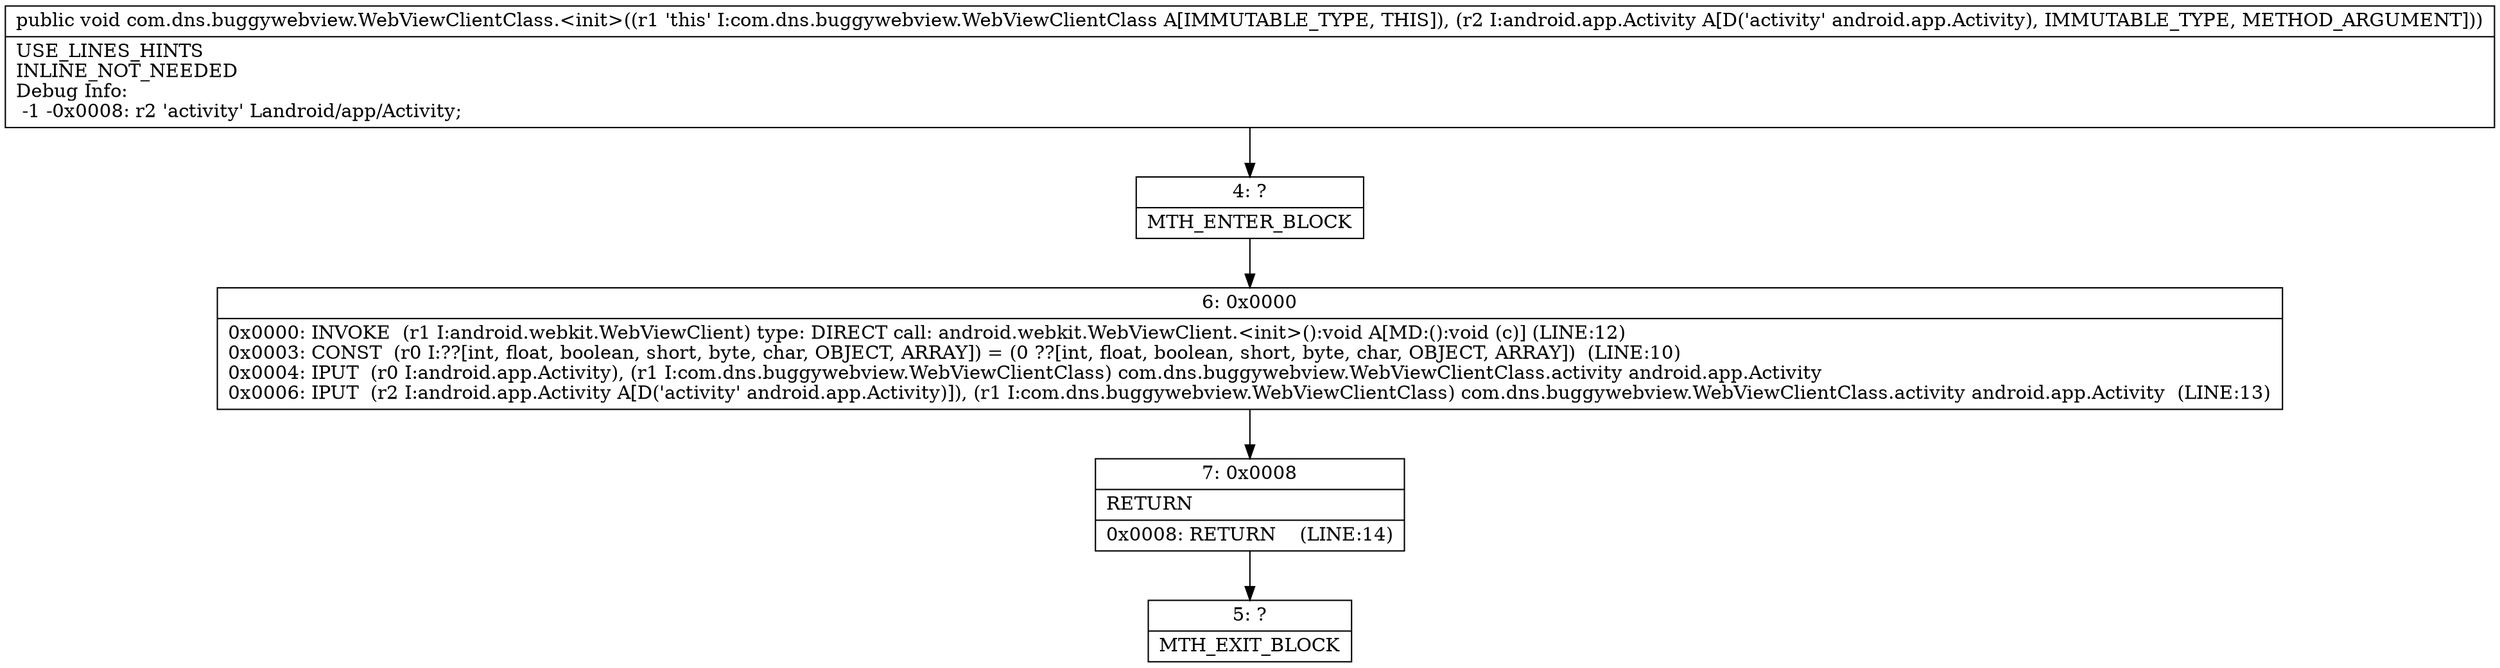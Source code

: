 digraph "CFG forcom.dns.buggywebview.WebViewClientClass.\<init\>(Landroid\/app\/Activity;)V" {
Node_4 [shape=record,label="{4\:\ ?|MTH_ENTER_BLOCK\l}"];
Node_6 [shape=record,label="{6\:\ 0x0000|0x0000: INVOKE  (r1 I:android.webkit.WebViewClient) type: DIRECT call: android.webkit.WebViewClient.\<init\>():void A[MD:():void (c)] (LINE:12)\l0x0003: CONST  (r0 I:??[int, float, boolean, short, byte, char, OBJECT, ARRAY]) = (0 ??[int, float, boolean, short, byte, char, OBJECT, ARRAY])  (LINE:10)\l0x0004: IPUT  (r0 I:android.app.Activity), (r1 I:com.dns.buggywebview.WebViewClientClass) com.dns.buggywebview.WebViewClientClass.activity android.app.Activity \l0x0006: IPUT  (r2 I:android.app.Activity A[D('activity' android.app.Activity)]), (r1 I:com.dns.buggywebview.WebViewClientClass) com.dns.buggywebview.WebViewClientClass.activity android.app.Activity  (LINE:13)\l}"];
Node_7 [shape=record,label="{7\:\ 0x0008|RETURN\l|0x0008: RETURN    (LINE:14)\l}"];
Node_5 [shape=record,label="{5\:\ ?|MTH_EXIT_BLOCK\l}"];
MethodNode[shape=record,label="{public void com.dns.buggywebview.WebViewClientClass.\<init\>((r1 'this' I:com.dns.buggywebview.WebViewClientClass A[IMMUTABLE_TYPE, THIS]), (r2 I:android.app.Activity A[D('activity' android.app.Activity), IMMUTABLE_TYPE, METHOD_ARGUMENT]))  | USE_LINES_HINTS\lINLINE_NOT_NEEDED\lDebug Info:\l  \-1 \-0x0008: r2 'activity' Landroid\/app\/Activity;\l}"];
MethodNode -> Node_4;Node_4 -> Node_6;
Node_6 -> Node_7;
Node_7 -> Node_5;
}

